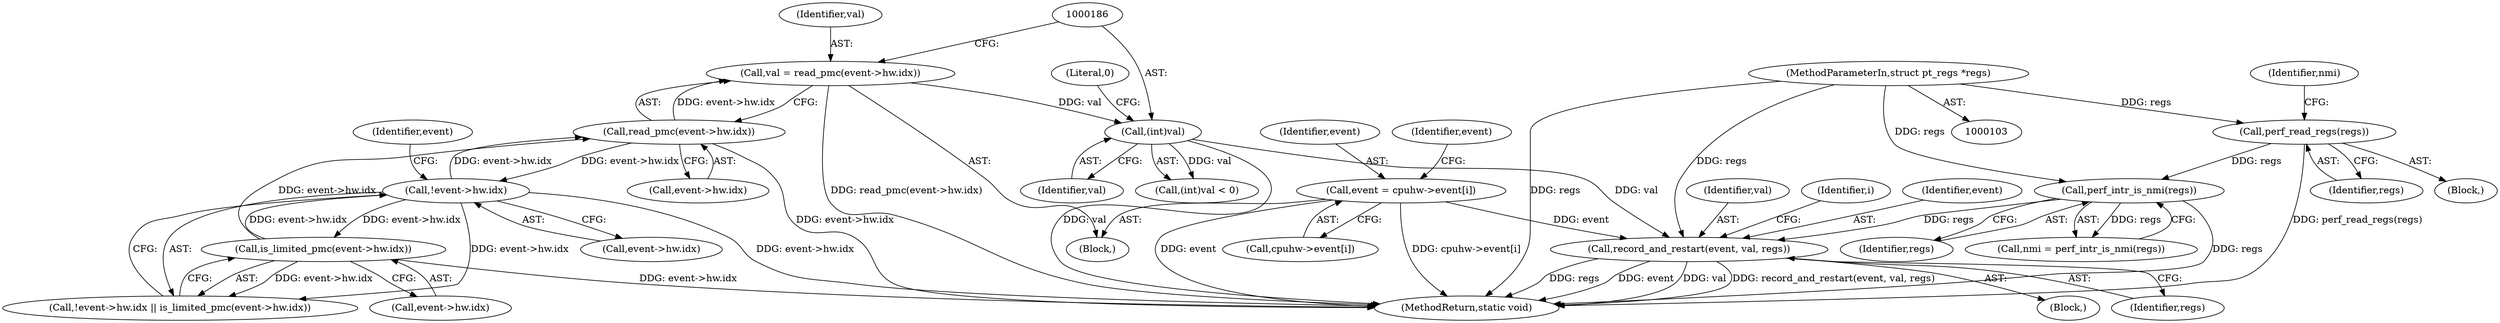 digraph "0_linux_a8b0ca17b80e92faab46ee7179ba9e99ccb61233_15@pointer" {
"1000193" [label="(Call,record_and_restart(event, val, regs))"];
"1000153" [label="(Call,event = cpuhw->event[i])"];
"1000185" [label="(Call,(int)val)"];
"1000175" [label="(Call,val = read_pmc(event->hw.idx))"];
"1000177" [label="(Call,read_pmc(event->hw.idx))"];
"1000168" [label="(Call,is_limited_pmc(event->hw.idx))"];
"1000162" [label="(Call,!event->hw.idx)"];
"1000134" [label="(Call,perf_intr_is_nmi(regs))"];
"1000130" [label="(Call,perf_read_regs(regs))"];
"1000104" [label="(MethodParameterIn,struct pt_regs *regs)"];
"1000189" [label="(Block,)"];
"1000130" [label="(Call,perf_read_regs(regs))"];
"1000184" [label="(Call,(int)val < 0)"];
"1000163" [label="(Call,event->hw.idx)"];
"1000151" [label="(Identifier,i)"];
"1000194" [label="(Identifier,event)"];
"1000196" [label="(Identifier,regs)"];
"1000133" [label="(Identifier,nmi)"];
"1000178" [label="(Call,event->hw.idx)"];
"1000193" [label="(Call,record_and_restart(event, val, regs))"];
"1000135" [label="(Identifier,regs)"];
"1000176" [label="(Identifier,val)"];
"1000187" [label="(Identifier,val)"];
"1000152" [label="(Block,)"];
"1000168" [label="(Call,is_limited_pmc(event->hw.idx))"];
"1000131" [label="(Identifier,regs)"];
"1000165" [label="(Identifier,event)"];
"1000175" [label="(Call,val = read_pmc(event->hw.idx))"];
"1000161" [label="(Call,!event->hw.idx || is_limited_pmc(event->hw.idx))"];
"1000195" [label="(Identifier,val)"];
"1000185" [label="(Call,(int)val)"];
"1000134" [label="(Call,perf_intr_is_nmi(regs))"];
"1000245" [label="(MethodReturn,static void)"];
"1000177" [label="(Call,read_pmc(event->hw.idx))"];
"1000155" [label="(Call,cpuhw->event[i])"];
"1000171" [label="(Identifier,event)"];
"1000169" [label="(Call,event->hw.idx)"];
"1000154" [label="(Identifier,event)"];
"1000162" [label="(Call,!event->hw.idx)"];
"1000104" [label="(MethodParameterIn,struct pt_regs *regs)"];
"1000132" [label="(Call,nmi = perf_intr_is_nmi(regs))"];
"1000153" [label="(Call,event = cpuhw->event[i])"];
"1000105" [label="(Block,)"];
"1000188" [label="(Literal,0)"];
"1000193" -> "1000189"  [label="AST: "];
"1000193" -> "1000196"  [label="CFG: "];
"1000194" -> "1000193"  [label="AST: "];
"1000195" -> "1000193"  [label="AST: "];
"1000196" -> "1000193"  [label="AST: "];
"1000151" -> "1000193"  [label="CFG: "];
"1000193" -> "1000245"  [label="DDG: event"];
"1000193" -> "1000245"  [label="DDG: val"];
"1000193" -> "1000245"  [label="DDG: record_and_restart(event, val, regs)"];
"1000193" -> "1000245"  [label="DDG: regs"];
"1000153" -> "1000193"  [label="DDG: event"];
"1000185" -> "1000193"  [label="DDG: val"];
"1000134" -> "1000193"  [label="DDG: regs"];
"1000104" -> "1000193"  [label="DDG: regs"];
"1000153" -> "1000152"  [label="AST: "];
"1000153" -> "1000155"  [label="CFG: "];
"1000154" -> "1000153"  [label="AST: "];
"1000155" -> "1000153"  [label="AST: "];
"1000165" -> "1000153"  [label="CFG: "];
"1000153" -> "1000245"  [label="DDG: event"];
"1000153" -> "1000245"  [label="DDG: cpuhw->event[i]"];
"1000185" -> "1000184"  [label="AST: "];
"1000185" -> "1000187"  [label="CFG: "];
"1000186" -> "1000185"  [label="AST: "];
"1000187" -> "1000185"  [label="AST: "];
"1000188" -> "1000185"  [label="CFG: "];
"1000185" -> "1000245"  [label="DDG: val"];
"1000185" -> "1000184"  [label="DDG: val"];
"1000175" -> "1000185"  [label="DDG: val"];
"1000175" -> "1000152"  [label="AST: "];
"1000175" -> "1000177"  [label="CFG: "];
"1000176" -> "1000175"  [label="AST: "];
"1000177" -> "1000175"  [label="AST: "];
"1000186" -> "1000175"  [label="CFG: "];
"1000175" -> "1000245"  [label="DDG: read_pmc(event->hw.idx)"];
"1000177" -> "1000175"  [label="DDG: event->hw.idx"];
"1000177" -> "1000178"  [label="CFG: "];
"1000178" -> "1000177"  [label="AST: "];
"1000177" -> "1000245"  [label="DDG: event->hw.idx"];
"1000177" -> "1000162"  [label="DDG: event->hw.idx"];
"1000168" -> "1000177"  [label="DDG: event->hw.idx"];
"1000162" -> "1000177"  [label="DDG: event->hw.idx"];
"1000168" -> "1000161"  [label="AST: "];
"1000168" -> "1000169"  [label="CFG: "];
"1000169" -> "1000168"  [label="AST: "];
"1000161" -> "1000168"  [label="CFG: "];
"1000168" -> "1000245"  [label="DDG: event->hw.idx"];
"1000168" -> "1000162"  [label="DDG: event->hw.idx"];
"1000168" -> "1000161"  [label="DDG: event->hw.idx"];
"1000162" -> "1000168"  [label="DDG: event->hw.idx"];
"1000162" -> "1000161"  [label="AST: "];
"1000162" -> "1000163"  [label="CFG: "];
"1000163" -> "1000162"  [label="AST: "];
"1000171" -> "1000162"  [label="CFG: "];
"1000161" -> "1000162"  [label="CFG: "];
"1000162" -> "1000245"  [label="DDG: event->hw.idx"];
"1000162" -> "1000161"  [label="DDG: event->hw.idx"];
"1000134" -> "1000132"  [label="AST: "];
"1000134" -> "1000135"  [label="CFG: "];
"1000135" -> "1000134"  [label="AST: "];
"1000132" -> "1000134"  [label="CFG: "];
"1000134" -> "1000245"  [label="DDG: regs"];
"1000134" -> "1000132"  [label="DDG: regs"];
"1000130" -> "1000134"  [label="DDG: regs"];
"1000104" -> "1000134"  [label="DDG: regs"];
"1000130" -> "1000105"  [label="AST: "];
"1000130" -> "1000131"  [label="CFG: "];
"1000131" -> "1000130"  [label="AST: "];
"1000133" -> "1000130"  [label="CFG: "];
"1000130" -> "1000245"  [label="DDG: perf_read_regs(regs)"];
"1000104" -> "1000130"  [label="DDG: regs"];
"1000104" -> "1000103"  [label="AST: "];
"1000104" -> "1000245"  [label="DDG: regs"];
}
